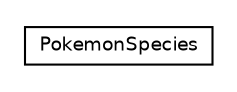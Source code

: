 #!/usr/local/bin/dot
#
# Class diagram 
# Generated by UMLGraph version 5.2 (http://www.umlgraph.org/)
#

digraph G {
	edge [fontname="Helvetica",fontsize=10,labelfontname="Helvetica",labelfontsize=10];
	node [fontname="Helvetica",fontsize=10,shape=plaintext];
	nodesep=0.25;
	ranksep=0.5;
	// org.jpokemon.pmapi.pokemon.PokemonSpecies
	c269 [label=<<table title="org.jpokemon.pmapi.pokemon.PokemonSpecies" border="0" cellborder="1" cellspacing="0" cellpadding="2" port="p" href="./PokemonSpecies.html">
		<tr><td><table border="0" cellspacing="0" cellpadding="1">
<tr><td align="center" balign="center"> PokemonSpecies </td></tr>
		</table></td></tr>
		</table>>, fontname="Helvetica", fontcolor="black", fontsize=9.0];
}

